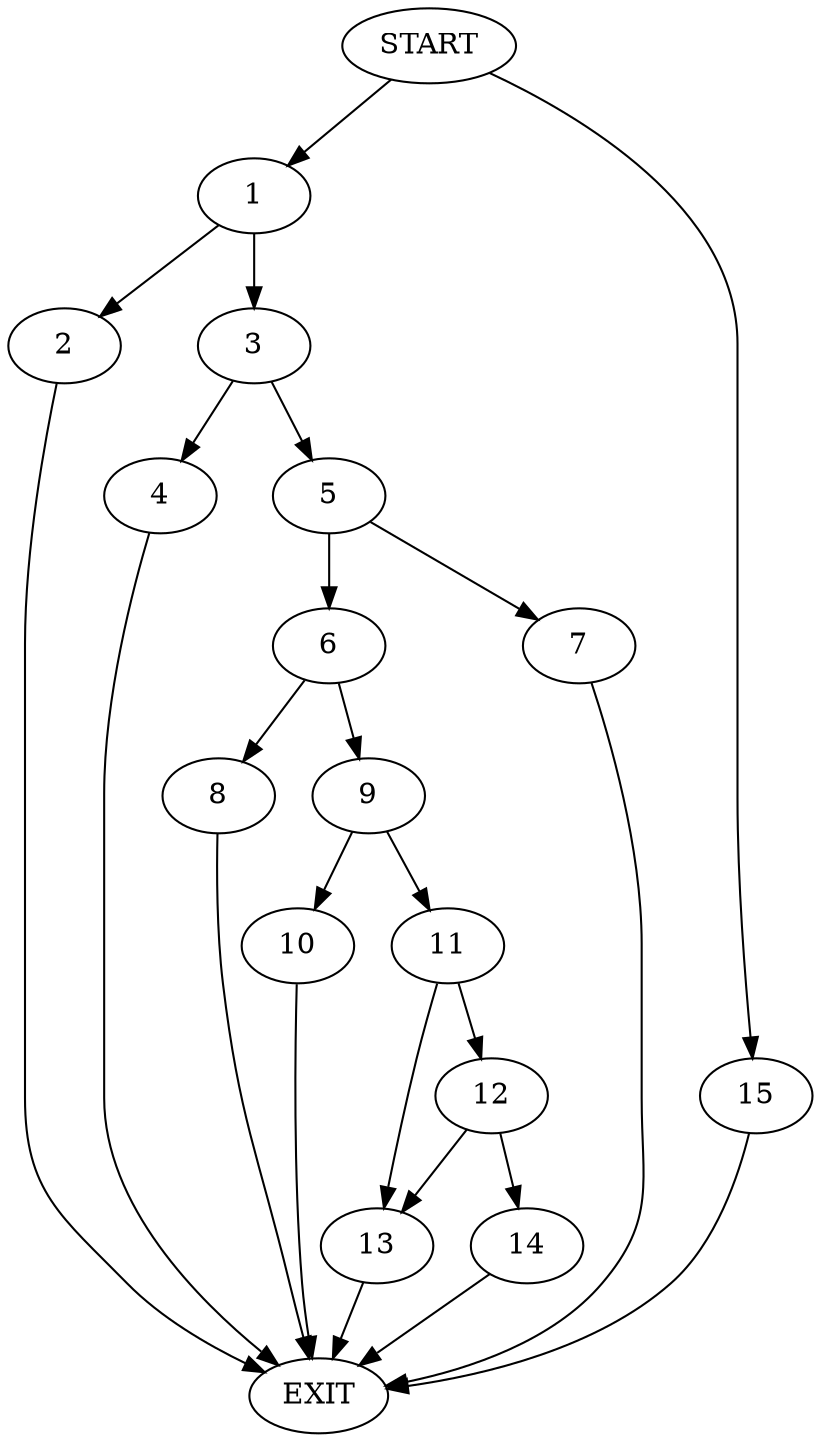 digraph {
0 [label="START"]
16 [label="EXIT"]
0 -> 1
1 -> 2
1 -> 3
2 -> 16
3 -> 4
3 -> 5
5 -> 6
5 -> 7
4 -> 16
7 -> 16
6 -> 8
6 -> 9
9 -> 10
9 -> 11
8 -> 16
11 -> 12
11 -> 13
10 -> 16
12 -> 14
12 -> 13
13 -> 16
14 -> 16
0 -> 15
15 -> 16
}
